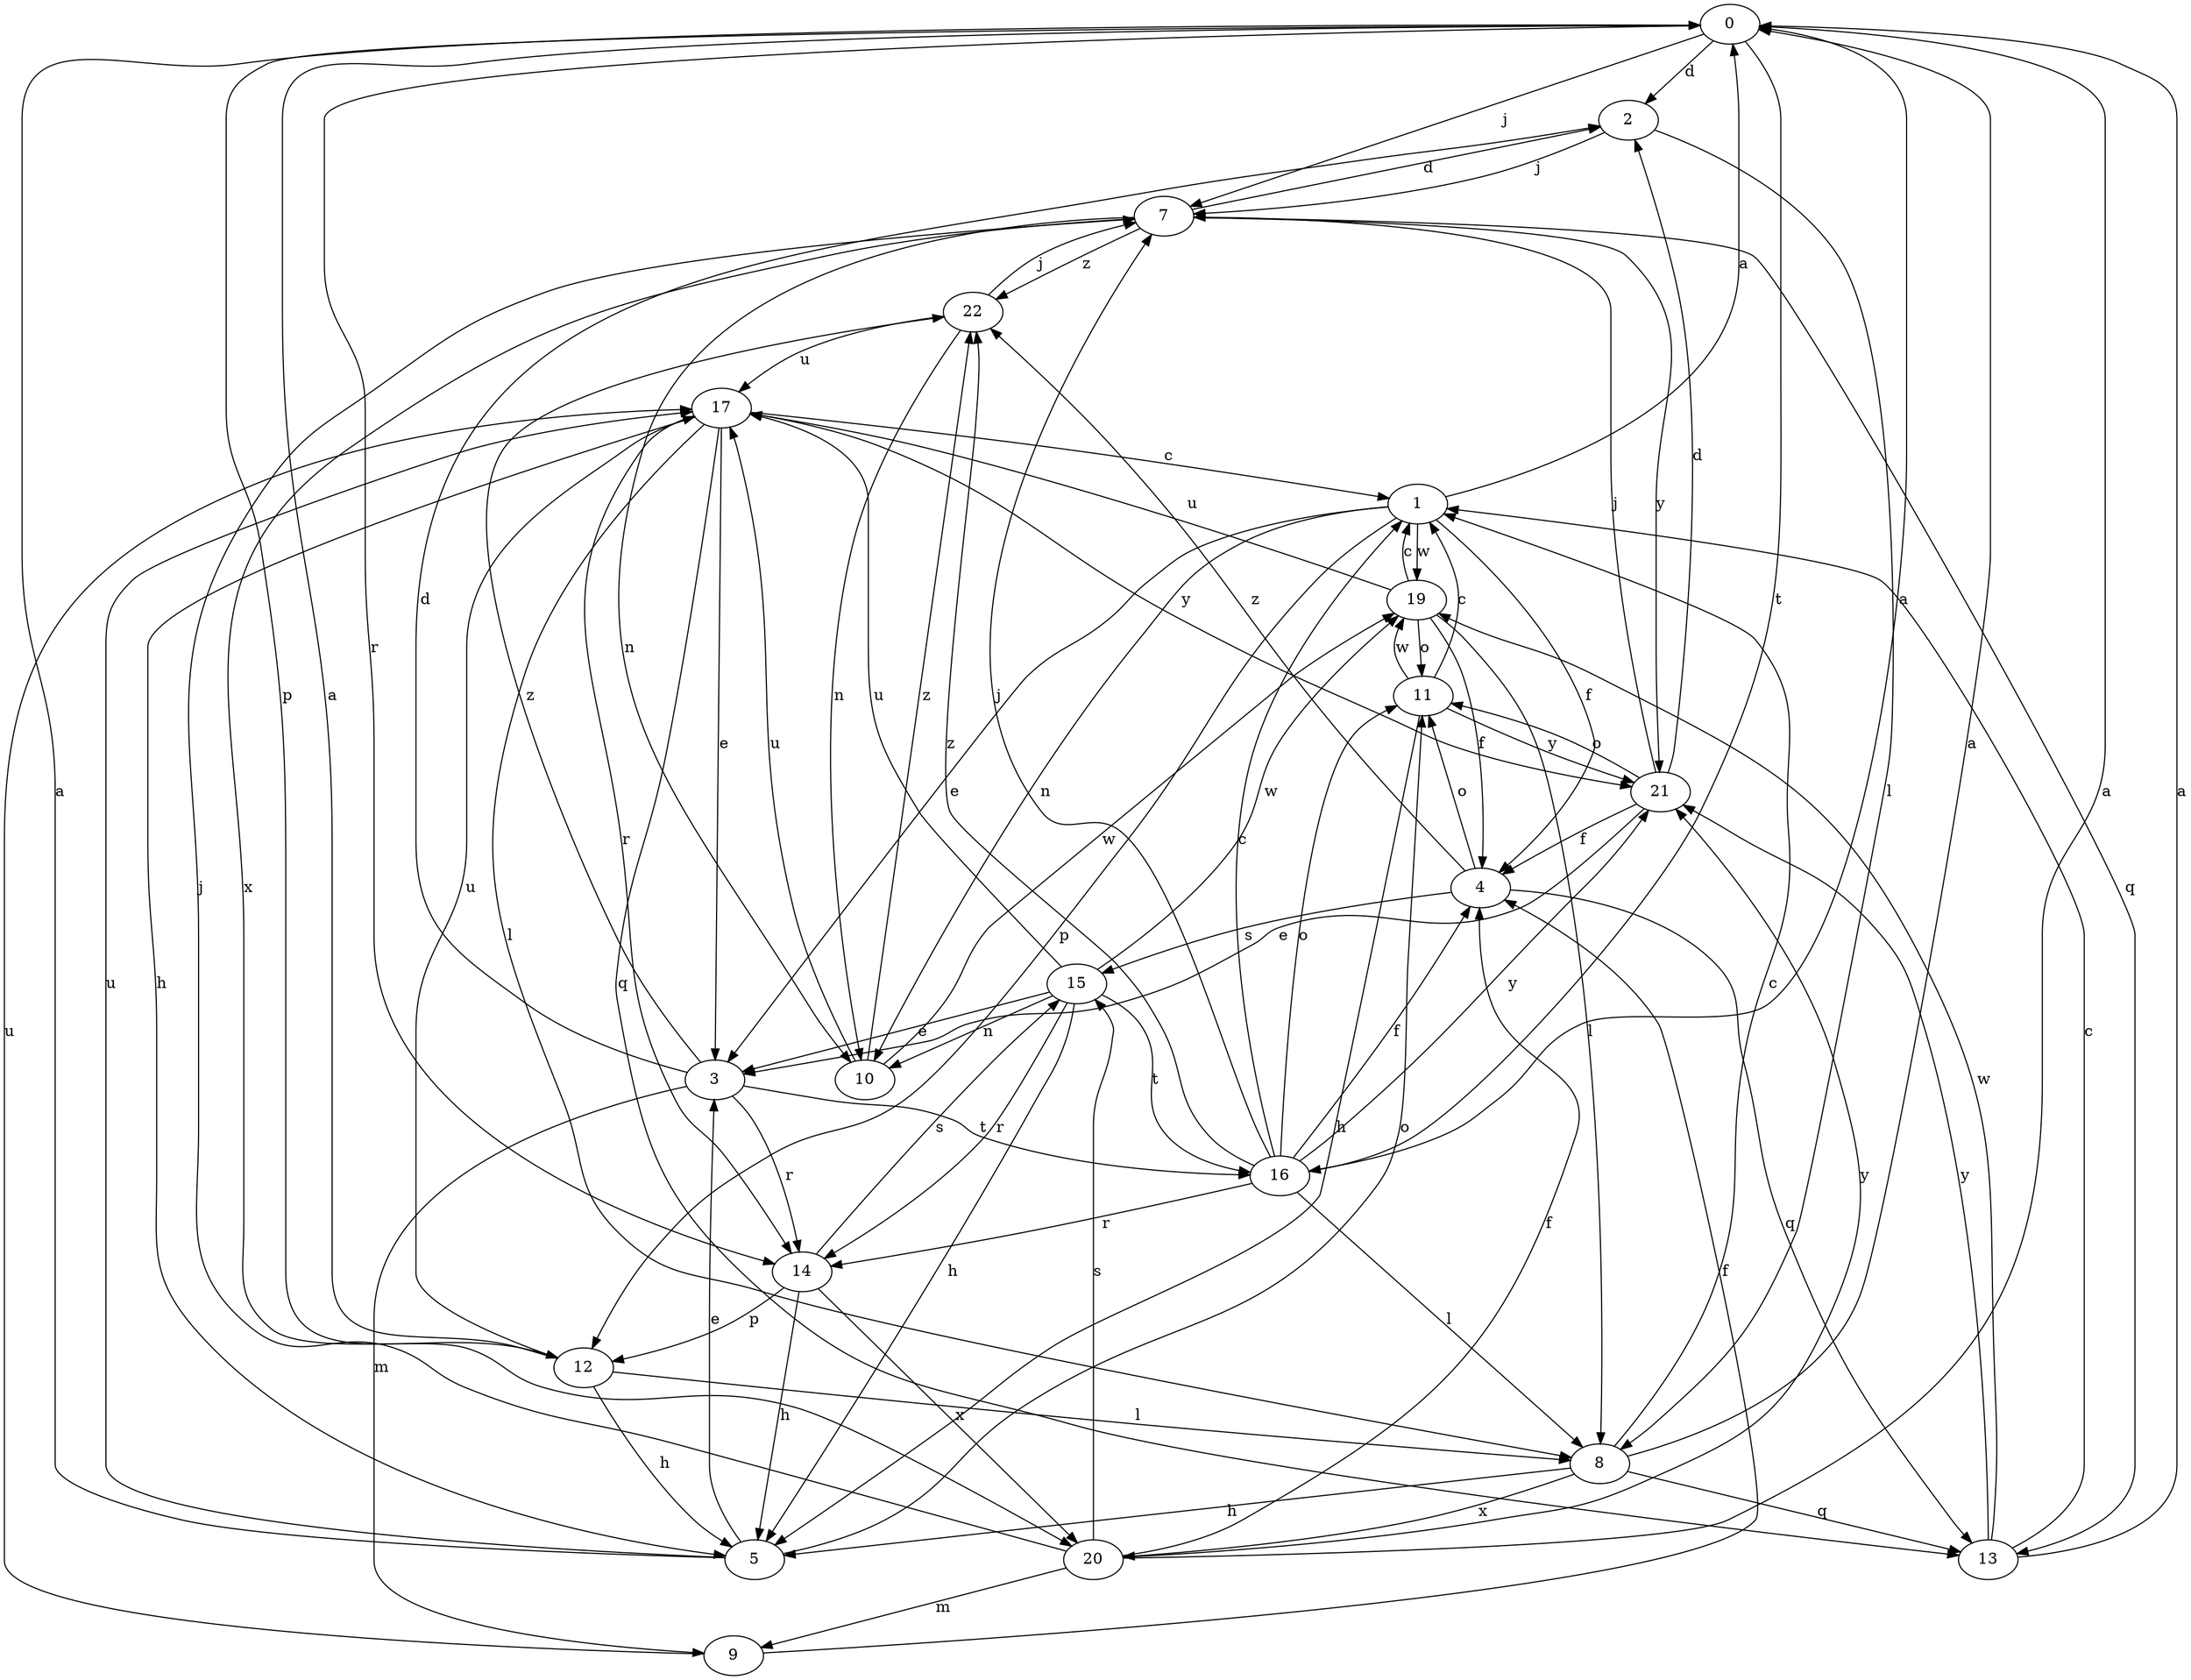 strict digraph  {
0;
1;
2;
3;
4;
5;
7;
8;
9;
10;
11;
12;
13;
14;
15;
16;
17;
19;
20;
21;
22;
0 -> 2  [label=d];
0 -> 7  [label=j];
0 -> 12  [label=p];
0 -> 14  [label=r];
0 -> 16  [label=t];
1 -> 0  [label=a];
1 -> 3  [label=e];
1 -> 4  [label=f];
1 -> 10  [label=n];
1 -> 12  [label=p];
1 -> 19  [label=w];
2 -> 7  [label=j];
2 -> 8  [label=l];
3 -> 2  [label=d];
3 -> 9  [label=m];
3 -> 14  [label=r];
3 -> 16  [label=t];
3 -> 22  [label=z];
4 -> 11  [label=o];
4 -> 13  [label=q];
4 -> 15  [label=s];
4 -> 22  [label=z];
5 -> 0  [label=a];
5 -> 3  [label=e];
5 -> 11  [label=o];
5 -> 17  [label=u];
7 -> 2  [label=d];
7 -> 10  [label=n];
7 -> 13  [label=q];
7 -> 20  [label=x];
7 -> 21  [label=y];
7 -> 22  [label=z];
8 -> 0  [label=a];
8 -> 1  [label=c];
8 -> 5  [label=h];
8 -> 13  [label=q];
8 -> 20  [label=x];
9 -> 4  [label=f];
9 -> 17  [label=u];
10 -> 17  [label=u];
10 -> 19  [label=w];
10 -> 22  [label=z];
11 -> 1  [label=c];
11 -> 5  [label=h];
11 -> 19  [label=w];
11 -> 21  [label=y];
12 -> 0  [label=a];
12 -> 5  [label=h];
12 -> 8  [label=l];
12 -> 17  [label=u];
13 -> 0  [label=a];
13 -> 1  [label=c];
13 -> 19  [label=w];
13 -> 21  [label=y];
14 -> 5  [label=h];
14 -> 12  [label=p];
14 -> 15  [label=s];
14 -> 20  [label=x];
15 -> 3  [label=e];
15 -> 5  [label=h];
15 -> 10  [label=n];
15 -> 14  [label=r];
15 -> 16  [label=t];
15 -> 17  [label=u];
15 -> 19  [label=w];
16 -> 0  [label=a];
16 -> 1  [label=c];
16 -> 4  [label=f];
16 -> 7  [label=j];
16 -> 8  [label=l];
16 -> 11  [label=o];
16 -> 14  [label=r];
16 -> 21  [label=y];
16 -> 22  [label=z];
17 -> 1  [label=c];
17 -> 3  [label=e];
17 -> 5  [label=h];
17 -> 8  [label=l];
17 -> 13  [label=q];
17 -> 14  [label=r];
17 -> 21  [label=y];
19 -> 1  [label=c];
19 -> 4  [label=f];
19 -> 8  [label=l];
19 -> 11  [label=o];
19 -> 17  [label=u];
20 -> 0  [label=a];
20 -> 4  [label=f];
20 -> 7  [label=j];
20 -> 9  [label=m];
20 -> 15  [label=s];
20 -> 21  [label=y];
21 -> 2  [label=d];
21 -> 3  [label=e];
21 -> 4  [label=f];
21 -> 7  [label=j];
21 -> 11  [label=o];
22 -> 7  [label=j];
22 -> 10  [label=n];
22 -> 17  [label=u];
}
